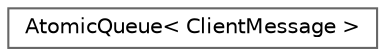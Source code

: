 digraph "Graphical Class Hierarchy"
{
 // LATEX_PDF_SIZE
  bgcolor="transparent";
  edge [fontname=Helvetica,fontsize=10,labelfontname=Helvetica,labelfontsize=10];
  node [fontname=Helvetica,fontsize=10,shape=box,height=0.2,width=0.4];
  rankdir="LR";
  Node0 [label="AtomicQueue\< ClientMessage \>",height=0.2,width=0.4,color="grey40", fillcolor="white", style="filled",URL="$d1/dab/struct_atomic_queue.html",tooltip=" "];
}
